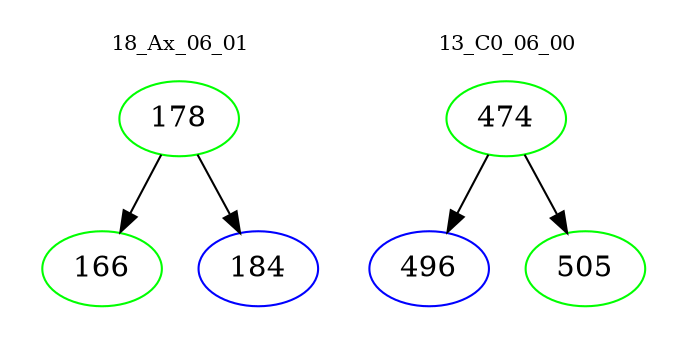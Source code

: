 digraph{
subgraph cluster_0 {
color = white
label = "18_Ax_06_01";
fontsize=10;
T0_178 [label="178", color="green"]
T0_178 -> T0_166 [color="black"]
T0_166 [label="166", color="green"]
T0_178 -> T0_184 [color="black"]
T0_184 [label="184", color="blue"]
}
subgraph cluster_1 {
color = white
label = "13_C0_06_00";
fontsize=10;
T1_474 [label="474", color="green"]
T1_474 -> T1_496 [color="black"]
T1_496 [label="496", color="blue"]
T1_474 -> T1_505 [color="black"]
T1_505 [label="505", color="green"]
}
}

